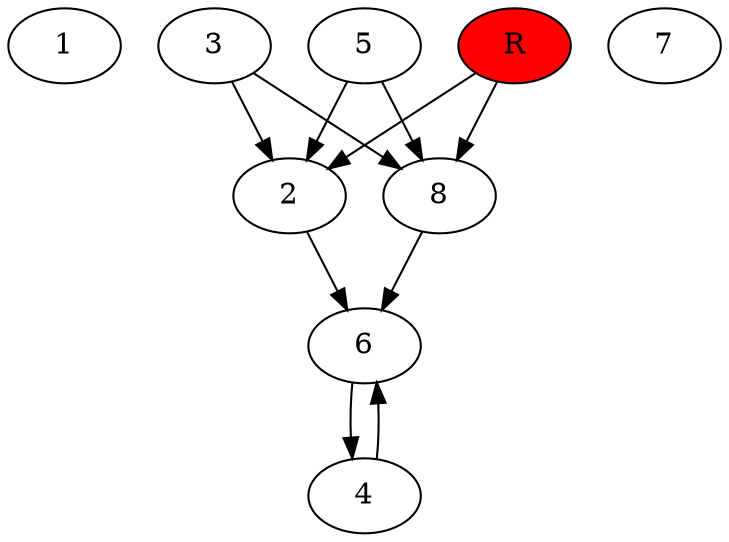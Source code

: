 digraph prb43623 {
	1
	2
	3
	4
	5
	6
	7
	8
	R [fillcolor="#ff0000" style=filled]
	2 -> 6
	3 -> 2
	3 -> 8
	4 -> 6
	5 -> 2
	5 -> 8
	6 -> 4
	8 -> 6
	R -> 2
	R -> 8
}
